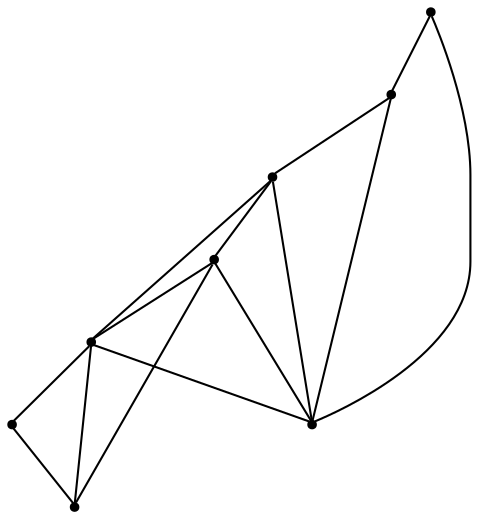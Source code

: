 graph {
  node [shape=point,comment="{\"directed\":false,\"doi\":\"10.1007/978-3-030-92931-2_23\",\"figure\":\"3 (1)\"}"]

  v0 [pos="725.173872621807,2167.452311424399"]
  v1 [pos="708.5045504528078,2234.128782926188"]
  v2 [pos="608.4886174388128,2234.128782926188"]
  v3 [pos="358.44876900672045,2167.4523114243993"]
  v4 [pos="591.8192952698136,2167.4523114243993"]
  v5 [pos="375.11809117571966,2234.128782926188"]
  v6 [pos="191.75555129100462,2234.128782926188"]
  v7 [pos="208.42487346000385,2167.452311424399"]

  v0 -- v1 [id="-1",pos="725.173872621807,2167.452311424399 708.5045504528078,2234.128782926188 708.5045504528078,2234.128782926188 708.5045504528078,2234.128782926188"]
  v1 -- v2 [id="-2",pos="708.5045504528078,2234.128782926188 608.4886174388128,2234.128782926188 608.4886174388128,2234.128782926188 608.4886174388128,2234.128782926188"]
  v2 -- v3 [id="-3",pos="608.4886174388128,2234.128782926188 358.44876900672045,2167.4523114243993 358.44876900672045,2167.4523114243993 358.44876900672045,2167.4523114243993"]
  v4 -- v0 [id="-4",pos="591.8192952698136,2167.4523114243993 725.173872621807,2167.452311424399 725.173872621807,2167.452311424399 725.173872621807,2167.452311424399"]
  v4 -- v2 [id="-5",pos="591.8192952698136,2167.4523114243993 608.4886174388128,2234.128782926188 608.4886174388128,2234.128782926188 608.4886174388128,2234.128782926188"]
  v4 -- v1 [id="-6",pos="591.8192952698136,2167.4523114243993 708.5045504528078,2234.128782926188 708.5045504528078,2234.128782926188 708.5045504528078,2234.128782926188"]
  v5 -- v2 [id="-7",pos="375.11809117571966,2234.128782926188 608.4886174388128,2234.128782926188 608.4886174388128,2234.128782926188 608.4886174388128,2234.128782926188"]
  v6 -- v7 [id="-8",pos="191.75555129100462,2234.128782926188 208.42487346000385,2167.452311424399 208.42487346000385,2167.452311424399 208.42487346000385,2167.452311424399"]
  v5 -- v6 [id="-9",pos="375.11809117571966,2234.128782926188 191.75555129100462,2234.128782926188 191.75555129100462,2234.128782926188 191.75555129100462,2234.128782926188"]
  v5 -- v4 [id="-10",pos="375.11809117571966,2234.128782926188 591.8192952698136,2167.4523114243993 591.8192952698136,2167.4523114243993 591.8192952698136,2167.4523114243993"]
  v3 -- v4 [id="-11",pos="358.44876900672045,2167.4523114243993 591.8192952698136,2167.4523114243993 591.8192952698136,2167.4523114243993 591.8192952698136,2167.4523114243993"]
  v3 -- v5 [id="-12",pos="358.44876900672045,2167.4523114243993 375.11809117571966,2234.128782926188 375.11809117571966,2234.128782926188 375.11809117571966,2234.128782926188"]
  v7 -- v5 [id="-13",pos="208.42487346000385,2167.452311424399 375.11809117571966,2234.128782926188 375.11809117571966,2234.128782926188 375.11809117571966,2234.128782926188"]
  v7 -- v3 [id="-14",pos="208.42487346000385,2167.452311424399 358.44876900672045,2167.4523114243993 358.44876900672045,2167.4523114243993 358.44876900672045,2167.4523114243993"]
}